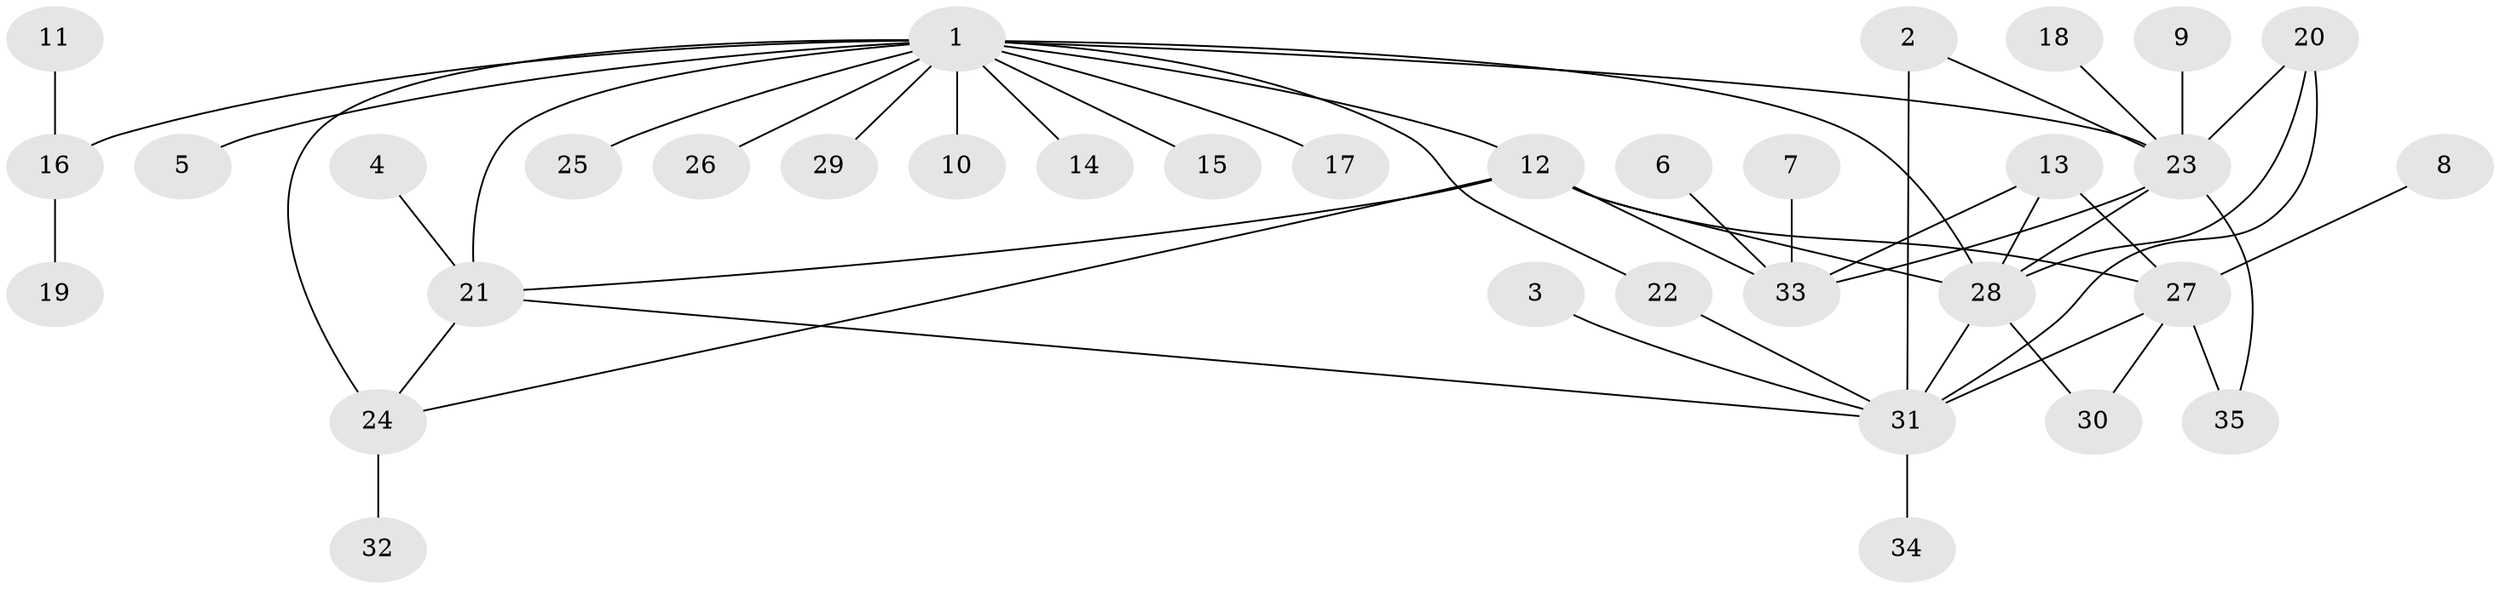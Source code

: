 // original degree distribution, {6: 0.057971014492753624, 9: 0.028985507246376812, 7: 0.014492753623188406, 5: 0.043478260869565216, 8: 0.028985507246376812, 3: 0.08695652173913043, 2: 0.2028985507246377, 11: 0.014492753623188406, 1: 0.5072463768115942, 4: 0.014492753623188406}
// Generated by graph-tools (version 1.1) at 2025/26/03/09/25 03:26:47]
// undirected, 35 vertices, 50 edges
graph export_dot {
graph [start="1"]
  node [color=gray90,style=filled];
  1;
  2;
  3;
  4;
  5;
  6;
  7;
  8;
  9;
  10;
  11;
  12;
  13;
  14;
  15;
  16;
  17;
  18;
  19;
  20;
  21;
  22;
  23;
  24;
  25;
  26;
  27;
  28;
  29;
  30;
  31;
  32;
  33;
  34;
  35;
  1 -- 5 [weight=1.0];
  1 -- 10 [weight=1.0];
  1 -- 12 [weight=1.0];
  1 -- 14 [weight=1.0];
  1 -- 15 [weight=1.0];
  1 -- 16 [weight=1.0];
  1 -- 17 [weight=1.0];
  1 -- 21 [weight=1.0];
  1 -- 22 [weight=1.0];
  1 -- 23 [weight=1.0];
  1 -- 24 [weight=2.0];
  1 -- 25 [weight=1.0];
  1 -- 26 [weight=1.0];
  1 -- 28 [weight=2.0];
  1 -- 29 [weight=1.0];
  2 -- 23 [weight=1.0];
  2 -- 31 [weight=1.0];
  3 -- 31 [weight=1.0];
  4 -- 21 [weight=1.0];
  6 -- 33 [weight=1.0];
  7 -- 33 [weight=1.0];
  8 -- 27 [weight=1.0];
  9 -- 23 [weight=1.0];
  11 -- 16 [weight=1.0];
  12 -- 21 [weight=1.0];
  12 -- 24 [weight=1.0];
  12 -- 27 [weight=1.0];
  12 -- 28 [weight=1.0];
  12 -- 33 [weight=2.0];
  13 -- 27 [weight=1.0];
  13 -- 28 [weight=1.0];
  13 -- 33 [weight=1.0];
  16 -- 19 [weight=1.0];
  18 -- 23 [weight=1.0];
  20 -- 23 [weight=1.0];
  20 -- 28 [weight=1.0];
  20 -- 31 [weight=1.0];
  21 -- 24 [weight=1.0];
  21 -- 31 [weight=1.0];
  22 -- 31 [weight=1.0];
  23 -- 28 [weight=1.0];
  23 -- 33 [weight=1.0];
  23 -- 35 [weight=1.0];
  24 -- 32 [weight=1.0];
  27 -- 30 [weight=1.0];
  27 -- 31 [weight=2.0];
  27 -- 35 [weight=1.0];
  28 -- 30 [weight=1.0];
  28 -- 31 [weight=1.0];
  31 -- 34 [weight=1.0];
}
